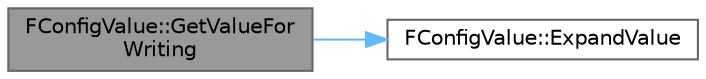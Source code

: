 digraph "FConfigValue::GetValueForWriting"
{
 // INTERACTIVE_SVG=YES
 // LATEX_PDF_SIZE
  bgcolor="transparent";
  edge [fontname=Helvetica,fontsize=10,labelfontname=Helvetica,labelfontsize=10];
  node [fontname=Helvetica,fontsize=10,shape=box,height=0.2,width=0.4];
  rankdir="LR";
  Node1 [id="Node000001",label="FConfigValue::GetValueFor\lWriting",height=0.2,width=0.4,color="gray40", fillcolor="grey60", style="filled", fontcolor="black",tooltip="Gets the expanded value (GetValue) without marking it as having been accessed for e...."];
  Node1 -> Node2 [id="edge1_Node000001_Node000002",color="steelblue1",style="solid",tooltip=" "];
  Node2 [id="Node000002",label="FConfigValue::ExpandValue",height=0.2,width=0.4,color="grey40", fillcolor="white", style="filled",URL="$db/dc1/structFConfigValue.html#a8805a172a566cf5e38421ce595f0940b",tooltip="Given a collapsed config value, try and produce an expanded version of it (removing any placeholder t..."];
}
